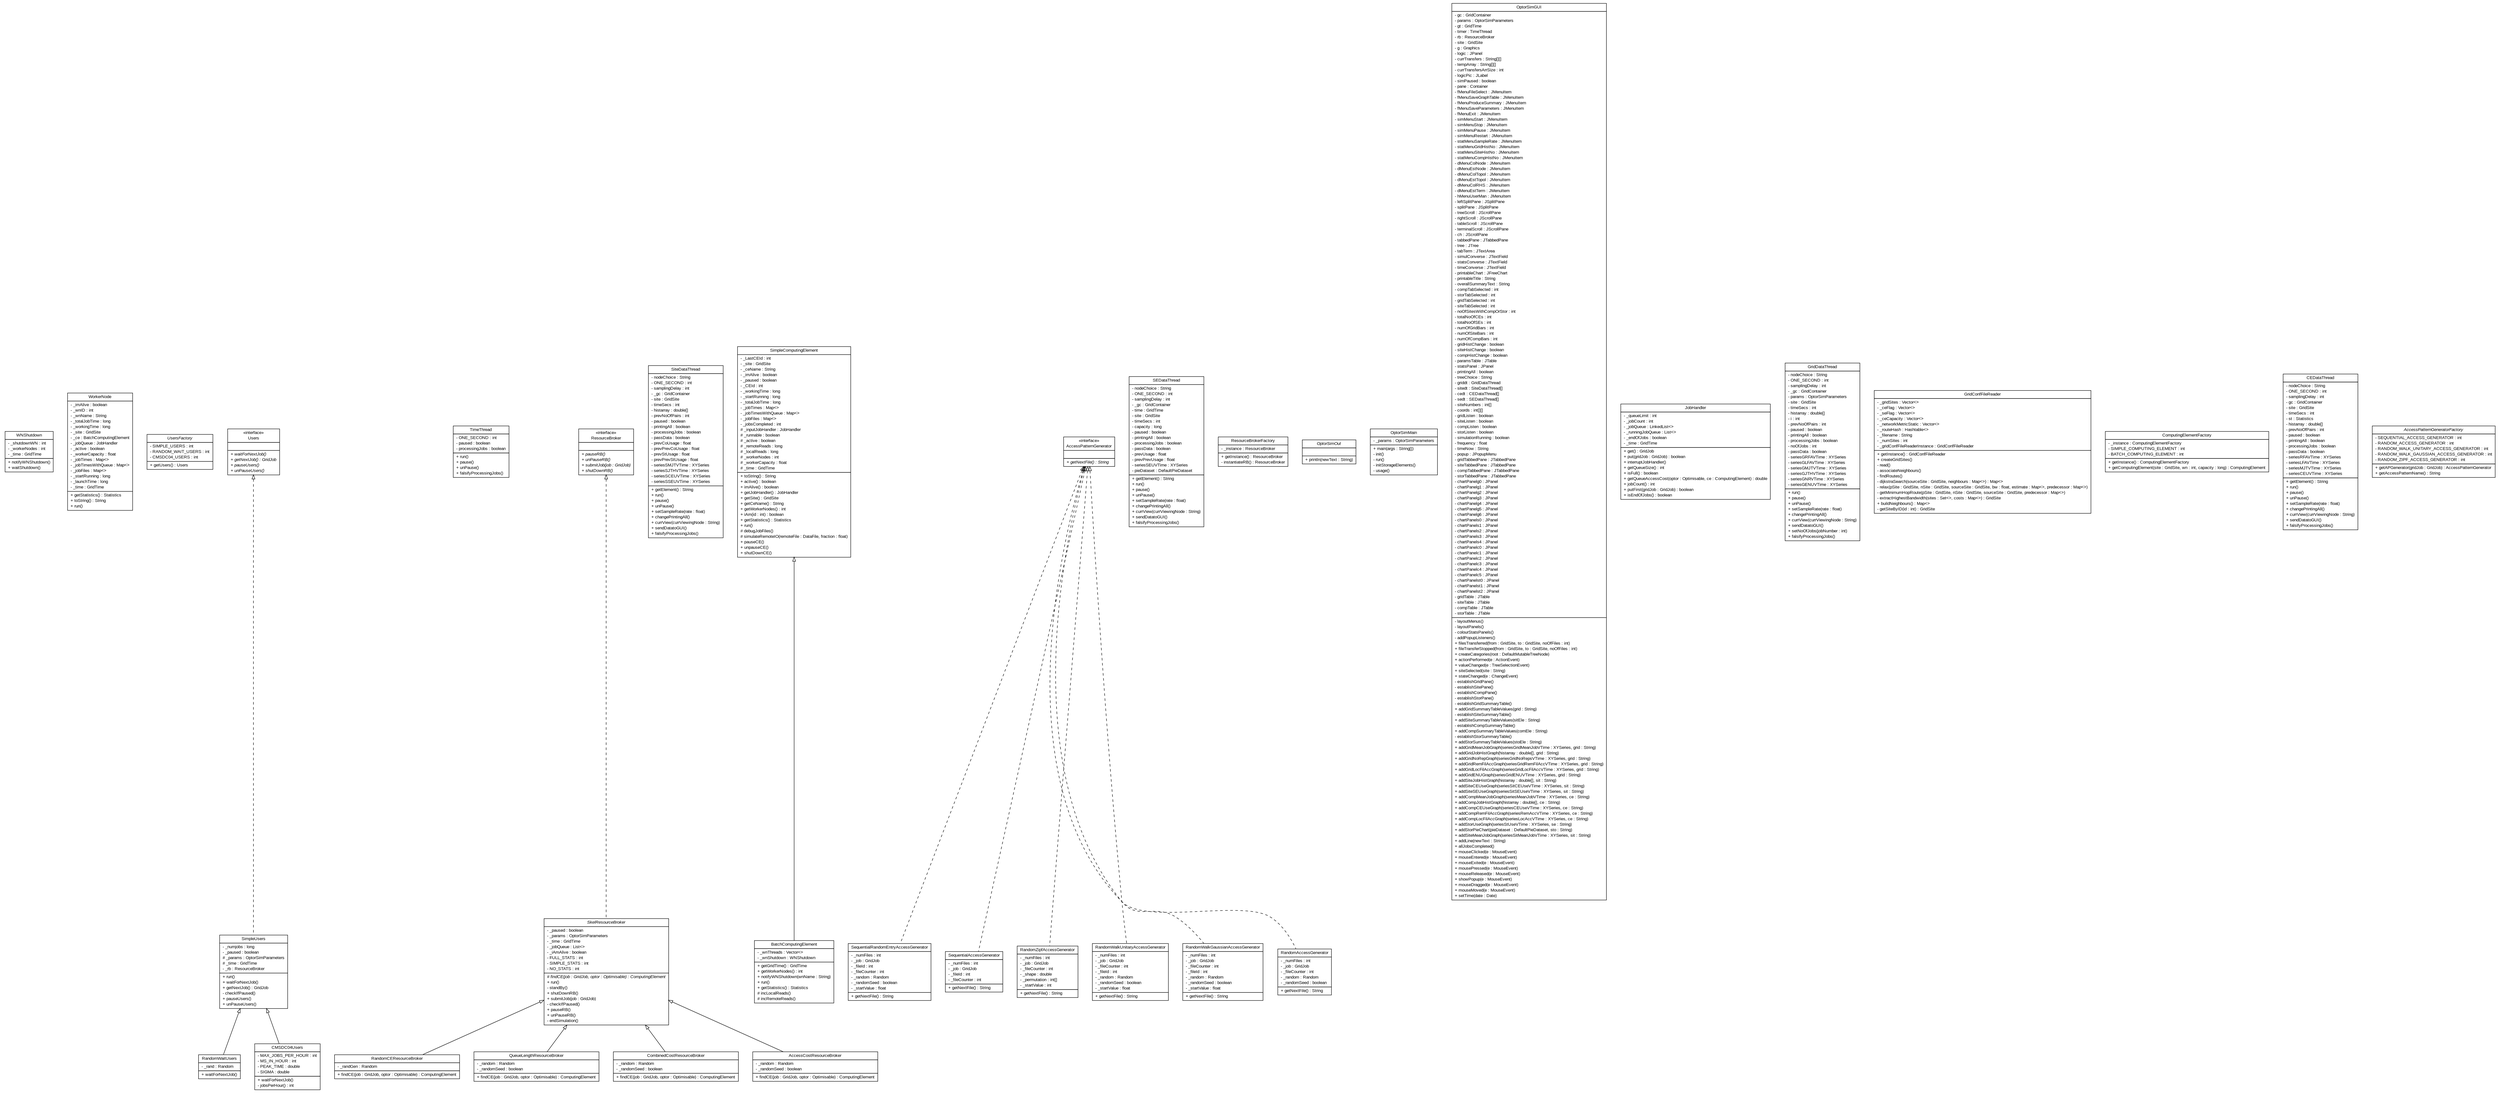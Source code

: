 #!/usr/local/bin/dot
#
# Class diagram 
# Generated by UMLGraph version R5_7_2-3-gee82a7 (http://www.umlgraph.org/)
#

digraph G {
	edge [fontname="arial",fontsize=10,labelfontname="arial",labelfontsize=10];
	node [fontname="arial",fontsize=10,shape=plaintext];
	nodesep=0.25;
	ranksep=0.5;
	// org.edg.data.replication.optorsim.WNShutdown
	c0 [label=<<table title="org.edg.data.replication.optorsim.WNShutdown" border="0" cellborder="1" cellspacing="0" cellpadding="2" port="p" href="./WNShutdown.html">
		<tr><td><table border="0" cellspacing="0" cellpadding="1">
<tr><td align="center" balign="center"> WNShutdown </td></tr>
		</table></td></tr>
		<tr><td><table border="0" cellspacing="0" cellpadding="1">
<tr><td align="left" balign="left"> - _shutdownWN : int </td></tr>
<tr><td align="left" balign="left"> - _workerNodes : int </td></tr>
<tr><td align="left" balign="left"> - _time : GridTime </td></tr>
		</table></td></tr>
		<tr><td><table border="0" cellspacing="0" cellpadding="1">
<tr><td align="left" balign="left"> + notifyWNShutdown() </td></tr>
<tr><td align="left" balign="left"> + waitShutdown() </td></tr>
		</table></td></tr>
		</table>>, URL="./WNShutdown.html", fontname="arial", fontcolor="black", fontsize=10.0];
	// org.edg.data.replication.optorsim.WorkerNode
	c1 [label=<<table title="org.edg.data.replication.optorsim.WorkerNode" border="0" cellborder="1" cellspacing="0" cellpadding="2" port="p" href="./WorkerNode.html">
		<tr><td><table border="0" cellspacing="0" cellpadding="1">
<tr><td align="center" balign="center"> WorkerNode </td></tr>
		</table></td></tr>
		<tr><td><table border="0" cellspacing="0" cellpadding="1">
<tr><td align="left" balign="left"> - _imAlive : boolean </td></tr>
<tr><td align="left" balign="left"> - _wnID : int </td></tr>
<tr><td align="left" balign="left"> - _wnName : String </td></tr>
<tr><td align="left" balign="left"> - _totalJobTime : long </td></tr>
<tr><td align="left" balign="left"> - _workingTime : long </td></tr>
<tr><td align="left" balign="left"> - _site : GridSite </td></tr>
<tr><td align="left" balign="left"> - _ce : BatchComputingElement </td></tr>
<tr><td align="left" balign="left"> - _jobQueue : JobHandler </td></tr>
<tr><td align="left" balign="left"> - _active : boolean </td></tr>
<tr><td align="left" balign="left"> - _workerCapacity : float </td></tr>
<tr><td align="left" balign="left"> - _jobTimes : Map&lt;&gt; </td></tr>
<tr><td align="left" balign="left"> - _jobTimesWithQueue : Map&lt;&gt; </td></tr>
<tr><td align="left" balign="left"> - _jobFiles : Map&lt;&gt; </td></tr>
<tr><td align="left" balign="left"> - _startRunning : long </td></tr>
<tr><td align="left" balign="left"> - _launchTime : long </td></tr>
<tr><td align="left" balign="left"> - _time : GridTime </td></tr>
		</table></td></tr>
		<tr><td><table border="0" cellspacing="0" cellpadding="1">
<tr><td align="left" balign="left"> + getStatistics() : Statistics </td></tr>
<tr><td align="left" balign="left"> + toString() : String </td></tr>
<tr><td align="left" balign="left"> + run() </td></tr>
		</table></td></tr>
		</table>>, URL="./WorkerNode.html", fontname="arial", fontcolor="black", fontsize=10.0];
	// org.edg.data.replication.optorsim.UsersFactory
	c2 [label=<<table title="org.edg.data.replication.optorsim.UsersFactory" border="0" cellborder="1" cellspacing="0" cellpadding="2" port="p" href="./UsersFactory.html">
		<tr><td><table border="0" cellspacing="0" cellpadding="1">
<tr><td align="center" balign="center"><font face="arial italic"> UsersFactory </font></td></tr>
		</table></td></tr>
		<tr><td><table border="0" cellspacing="0" cellpadding="1">
<tr><td align="left" balign="left"> - SIMPLE_USERS : int </td></tr>
<tr><td align="left" balign="left"> - RANDOM_WAIT_USERS : int </td></tr>
<tr><td align="left" balign="left"> - CMSDC04_USERS : int </td></tr>
		</table></td></tr>
		<tr><td><table border="0" cellspacing="0" cellpadding="1">
<tr><td align="left" balign="left"> + getUsers() : Users </td></tr>
		</table></td></tr>
		</table>>, URL="./UsersFactory.html", fontname="arial", fontcolor="black", fontsize=10.0];
	// org.edg.data.replication.optorsim.Users
	c3 [label=<<table title="org.edg.data.replication.optorsim.Users" border="0" cellborder="1" cellspacing="0" cellpadding="2" port="p" href="./Users.html">
		<tr><td><table border="0" cellspacing="0" cellpadding="1">
<tr><td align="center" balign="center"> &#171;interface&#187; </td></tr>
<tr><td align="center" balign="center"> Users </td></tr>
		</table></td></tr>
		<tr><td><table border="0" cellspacing="0" cellpadding="1">
<tr><td align="left" balign="left">  </td></tr>
		</table></td></tr>
		<tr><td><table border="0" cellspacing="0" cellpadding="1">
<tr><td align="left" balign="left"><font face="arial italic" point-size="10.0"> + waitForNextJob() </font></td></tr>
<tr><td align="left" balign="left"><font face="arial italic" point-size="10.0"> + getNextJob() : GridJob </font></td></tr>
<tr><td align="left" balign="left"><font face="arial italic" point-size="10.0"> + pauseUsers() </font></td></tr>
<tr><td align="left" balign="left"><font face="arial italic" point-size="10.0"> + unPauseUsers() </font></td></tr>
		</table></td></tr>
		</table>>, URL="./Users.html", fontname="arial", fontcolor="black", fontsize=10.0];
	// org.edg.data.replication.optorsim.TimeThread
	c4 [label=<<table title="org.edg.data.replication.optorsim.TimeThread" border="0" cellborder="1" cellspacing="0" cellpadding="2" port="p" href="./TimeThread.html">
		<tr><td><table border="0" cellspacing="0" cellpadding="1">
<tr><td align="center" balign="center"> TimeThread </td></tr>
		</table></td></tr>
		<tr><td><table border="0" cellspacing="0" cellpadding="1">
<tr><td align="left" balign="left"> - ONE_SECOND : int </td></tr>
<tr><td align="left" balign="left"> - paused : boolean </td></tr>
<tr><td align="left" balign="left"> - processingJobs : boolean </td></tr>
		</table></td></tr>
		<tr><td><table border="0" cellspacing="0" cellpadding="1">
<tr><td align="left" balign="left"> + run() </td></tr>
<tr><td align="left" balign="left"> + pause() </td></tr>
<tr><td align="left" balign="left"> + unPause() </td></tr>
<tr><td align="left" balign="left"> + falsifyProcessingJobs() </td></tr>
		</table></td></tr>
		</table>>, URL="./TimeThread.html", fontname="arial", fontcolor="black", fontsize=10.0];
	// org.edg.data.replication.optorsim.SkelResourceBroker
	c5 [label=<<table title="org.edg.data.replication.optorsim.SkelResourceBroker" border="0" cellborder="1" cellspacing="0" cellpadding="2" port="p" href="./SkelResourceBroker.html">
		<tr><td><table border="0" cellspacing="0" cellpadding="1">
<tr><td align="center" balign="center"><font face="arial italic"> SkelResourceBroker </font></td></tr>
		</table></td></tr>
		<tr><td><table border="0" cellspacing="0" cellpadding="1">
<tr><td align="left" balign="left"> - _paused : boolean </td></tr>
<tr><td align="left" balign="left"> - _params : OptorSimParameters </td></tr>
<tr><td align="left" balign="left"> - _time : GridTime </td></tr>
<tr><td align="left" balign="left"> - _jobQueue : List&lt;&gt; </td></tr>
<tr><td align="left" balign="left"> - _iAmAlive : boolean </td></tr>
<tr><td align="left" balign="left"> - FULL_STATS : int </td></tr>
<tr><td align="left" balign="left"> - SIMPLE_STATS : int </td></tr>
<tr><td align="left" balign="left"> - NO_STATS : int </td></tr>
		</table></td></tr>
		<tr><td><table border="0" cellspacing="0" cellpadding="1">
<tr><td align="left" balign="left"><font face="arial italic" point-size="10.0"> # findCE(job : GridJob, optor : Optimisable) : ComputingElement </font></td></tr>
<tr><td align="left" balign="left"> + run() </td></tr>
<tr><td align="left" balign="left"> - standBy() </td></tr>
<tr><td align="left" balign="left"> + shutDownRB() </td></tr>
<tr><td align="left" balign="left"> + submitJob(job : GridJob) </td></tr>
<tr><td align="left" balign="left"> - checkIfPaused() </td></tr>
<tr><td align="left" balign="left"> + pauseRB() </td></tr>
<tr><td align="left" balign="left"> + unPauseRB() </td></tr>
<tr><td align="left" balign="left"> - endSimulation() </td></tr>
		</table></td></tr>
		</table>>, URL="./SkelResourceBroker.html", fontname="arial", fontcolor="black", fontsize=10.0];
	// org.edg.data.replication.optorsim.SiteDataThread
	c6 [label=<<table title="org.edg.data.replication.optorsim.SiteDataThread" border="0" cellborder="1" cellspacing="0" cellpadding="2" port="p" href="./SiteDataThread.html">
		<tr><td><table border="0" cellspacing="0" cellpadding="1">
<tr><td align="center" balign="center"> SiteDataThread </td></tr>
		</table></td></tr>
		<tr><td><table border="0" cellspacing="0" cellpadding="1">
<tr><td align="left" balign="left"> - nodeChoice : String </td></tr>
<tr><td align="left" balign="left"> - ONE_SECOND : int </td></tr>
<tr><td align="left" balign="left"> - samplingDelay : int </td></tr>
<tr><td align="left" balign="left"> - _gc : GridContainer </td></tr>
<tr><td align="left" balign="left"> - site : GridSite </td></tr>
<tr><td align="left" balign="left"> - timeSecs : int </td></tr>
<tr><td align="left" balign="left"> - histarray : double[] </td></tr>
<tr><td align="left" balign="left"> - prevNoOfPairs : int </td></tr>
<tr><td align="left" balign="left"> - paused : boolean </td></tr>
<tr><td align="left" balign="left"> - printingAll : boolean </td></tr>
<tr><td align="left" balign="left"> - processingJobs : boolean </td></tr>
<tr><td align="left" balign="left"> - passData : boolean </td></tr>
<tr><td align="left" balign="left"> - prevCoUsage : float </td></tr>
<tr><td align="left" balign="left"> - prevPrevCoUsage : float </td></tr>
<tr><td align="left" balign="left"> - prevStUsage : float </td></tr>
<tr><td align="left" balign="left"> - prevPrevStUsage : float </td></tr>
<tr><td align="left" balign="left"> - seriesSMJTVTime : XYSeries </td></tr>
<tr><td align="left" balign="left"> - seriesSJTHVTime : XYSeries </td></tr>
<tr><td align="left" balign="left"> - seriesSCEUVTime : XYSeries </td></tr>
<tr><td align="left" balign="left"> - seriesSSEUVTime : XYSeries </td></tr>
		</table></td></tr>
		<tr><td><table border="0" cellspacing="0" cellpadding="1">
<tr><td align="left" balign="left"> + getElement() : String </td></tr>
<tr><td align="left" balign="left"> + run() </td></tr>
<tr><td align="left" balign="left"> + pause() </td></tr>
<tr><td align="left" balign="left"> + unPause() </td></tr>
<tr><td align="left" balign="left"> + setSampleRate(rate : float) </td></tr>
<tr><td align="left" balign="left"> + changePrintingAll() </td></tr>
<tr><td align="left" balign="left"> + currView(currViewingNode : String) </td></tr>
<tr><td align="left" balign="left"> + sendDatatoGUI() </td></tr>
<tr><td align="left" balign="left"> + falsifyProcessingJobs() </td></tr>
		</table></td></tr>
		</table>>, URL="./SiteDataThread.html", fontname="arial", fontcolor="black", fontsize=10.0];
	// org.edg.data.replication.optorsim.SimpleUsers
	c7 [label=<<table title="org.edg.data.replication.optorsim.SimpleUsers" border="0" cellborder="1" cellspacing="0" cellpadding="2" port="p" href="./SimpleUsers.html">
		<tr><td><table border="0" cellspacing="0" cellpadding="1">
<tr><td align="center" balign="center"> SimpleUsers </td></tr>
		</table></td></tr>
		<tr><td><table border="0" cellspacing="0" cellpadding="1">
<tr><td align="left" balign="left"> - _numjobs : long </td></tr>
<tr><td align="left" balign="left"> - _paused : boolean </td></tr>
<tr><td align="left" balign="left"> # _params : OptorSimParameters </td></tr>
<tr><td align="left" balign="left"> # _time : GridTime </td></tr>
<tr><td align="left" balign="left"> - _rb : ResourceBroker </td></tr>
		</table></td></tr>
		<tr><td><table border="0" cellspacing="0" cellpadding="1">
<tr><td align="left" balign="left"> + run() </td></tr>
<tr><td align="left" balign="left"> + waitForNextJob() </td></tr>
<tr><td align="left" balign="left"> + getNextJob() : GridJob </td></tr>
<tr><td align="left" balign="left"> - checkIfPaused() </td></tr>
<tr><td align="left" balign="left"> + pauseUsers() </td></tr>
<tr><td align="left" balign="left"> + unPauseUsers() </td></tr>
		</table></td></tr>
		</table>>, URL="./SimpleUsers.html", fontname="arial", fontcolor="black", fontsize=10.0];
	// org.edg.data.replication.optorsim.SimpleComputingElement
	c8 [label=<<table title="org.edg.data.replication.optorsim.SimpleComputingElement" border="0" cellborder="1" cellspacing="0" cellpadding="2" port="p" href="./SimpleComputingElement.html">
		<tr><td><table border="0" cellspacing="0" cellpadding="1">
<tr><td align="center" balign="center"> SimpleComputingElement </td></tr>
		</table></td></tr>
		<tr><td><table border="0" cellspacing="0" cellpadding="1">
<tr><td align="left" balign="left"> - _LastCEId : int </td></tr>
<tr><td align="left" balign="left"> - _site : GridSite </td></tr>
<tr><td align="left" balign="left"> - _ceName : String </td></tr>
<tr><td align="left" balign="left"> - _imAlive : boolean </td></tr>
<tr><td align="left" balign="left"> - _paused : boolean </td></tr>
<tr><td align="left" balign="left"> - _CEId : int </td></tr>
<tr><td align="left" balign="left"> - _workingTime : long </td></tr>
<tr><td align="left" balign="left"> - _startRunning : long </td></tr>
<tr><td align="left" balign="left"> - _totalJobTime : long </td></tr>
<tr><td align="left" balign="left"> - _jobTimes : Map&lt;&gt; </td></tr>
<tr><td align="left" balign="left"> - _jobTimesWithQueue : Map&lt;&gt; </td></tr>
<tr><td align="left" balign="left"> - _jobFiles : Map&lt;&gt; </td></tr>
<tr><td align="left" balign="left"> - _jobsCompleted : int </td></tr>
<tr><td align="left" balign="left"> # _inputJobHandler : JobHandler </td></tr>
<tr><td align="left" balign="left"> # _runnable : boolean </td></tr>
<tr><td align="left" balign="left"> # _active : boolean </td></tr>
<tr><td align="left" balign="left"> # _remoteReads : long </td></tr>
<tr><td align="left" balign="left"> # _localReads : long </td></tr>
<tr><td align="left" balign="left"> # _workerNodes : int </td></tr>
<tr><td align="left" balign="left"> # _workerCapacity : float </td></tr>
<tr><td align="left" balign="left"> # _time : GridTime </td></tr>
		</table></td></tr>
		<tr><td><table border="0" cellspacing="0" cellpadding="1">
<tr><td align="left" balign="left"> + toString() : String </td></tr>
<tr><td align="left" balign="left"> + active() : boolean </td></tr>
<tr><td align="left" balign="left"> + imAlive() : boolean </td></tr>
<tr><td align="left" balign="left"> + getJobHandler() : JobHandler </td></tr>
<tr><td align="left" balign="left"> + getSite() : GridSite </td></tr>
<tr><td align="left" balign="left"> + getCeName() : String </td></tr>
<tr><td align="left" balign="left"> + getWorkerNodes() : int </td></tr>
<tr><td align="left" balign="left"> + iAm(id : int) : boolean </td></tr>
<tr><td align="left" balign="left"> + getStatistics() : Statistics </td></tr>
<tr><td align="left" balign="left"> + run() </td></tr>
<tr><td align="left" balign="left"> # debugJobFiles() </td></tr>
<tr><td align="left" balign="left"> # simulateRemoteIO(remoteFile : DataFile, fraction : float) </td></tr>
<tr><td align="left" balign="left"> + pauseCE() </td></tr>
<tr><td align="left" balign="left"> + unpauseCE() </td></tr>
<tr><td align="left" balign="left"> + shutDownCE() </td></tr>
		</table></td></tr>
		</table>>, URL="./SimpleComputingElement.html", fontname="arial", fontcolor="black", fontsize=10.0];
	// org.edg.data.replication.optorsim.SequentialRandomEntryAccessGenerator
	c9 [label=<<table title="org.edg.data.replication.optorsim.SequentialRandomEntryAccessGenerator" border="0" cellborder="1" cellspacing="0" cellpadding="2" port="p" href="./SequentialRandomEntryAccessGenerator.html">
		<tr><td><table border="0" cellspacing="0" cellpadding="1">
<tr><td align="center" balign="center"> SequentialRandomEntryAccessGenerator </td></tr>
		</table></td></tr>
		<tr><td><table border="0" cellspacing="0" cellpadding="1">
<tr><td align="left" balign="left"> - _numFiles : int </td></tr>
<tr><td align="left" balign="left"> - _job : GridJob </td></tr>
<tr><td align="left" balign="left"> - _fileId : int </td></tr>
<tr><td align="left" balign="left"> - _fileCounter : int </td></tr>
<tr><td align="left" balign="left"> - _random : Random </td></tr>
<tr><td align="left" balign="left"> - _randomSeed : boolean </td></tr>
<tr><td align="left" balign="left"> - _startValue : float </td></tr>
		</table></td></tr>
		<tr><td><table border="0" cellspacing="0" cellpadding="1">
<tr><td align="left" balign="left"> + getNextFile() : String </td></tr>
		</table></td></tr>
		</table>>, URL="./SequentialRandomEntryAccessGenerator.html", fontname="arial", fontcolor="black", fontsize=10.0];
	// org.edg.data.replication.optorsim.SequentialAccessGenerator
	c10 [label=<<table title="org.edg.data.replication.optorsim.SequentialAccessGenerator" border="0" cellborder="1" cellspacing="0" cellpadding="2" port="p" href="./SequentialAccessGenerator.html">
		<tr><td><table border="0" cellspacing="0" cellpadding="1">
<tr><td align="center" balign="center"> SequentialAccessGenerator </td></tr>
		</table></td></tr>
		<tr><td><table border="0" cellspacing="0" cellpadding="1">
<tr><td align="left" balign="left"> - _numFiles : int </td></tr>
<tr><td align="left" balign="left"> - _job : GridJob </td></tr>
<tr><td align="left" balign="left"> - _fileId : int </td></tr>
<tr><td align="left" balign="left"> - _fileCounter : int </td></tr>
		</table></td></tr>
		<tr><td><table border="0" cellspacing="0" cellpadding="1">
<tr><td align="left" balign="left"> + getNextFile() : String </td></tr>
		</table></td></tr>
		</table>>, URL="./SequentialAccessGenerator.html", fontname="arial", fontcolor="black", fontsize=10.0];
	// org.edg.data.replication.optorsim.SEDataThread
	c11 [label=<<table title="org.edg.data.replication.optorsim.SEDataThread" border="0" cellborder="1" cellspacing="0" cellpadding="2" port="p" href="./SEDataThread.html">
		<tr><td><table border="0" cellspacing="0" cellpadding="1">
<tr><td align="center" balign="center"> SEDataThread </td></tr>
		</table></td></tr>
		<tr><td><table border="0" cellspacing="0" cellpadding="1">
<tr><td align="left" balign="left"> - nodeChoice : String </td></tr>
<tr><td align="left" balign="left"> - ONE_SECOND : int </td></tr>
<tr><td align="left" balign="left"> - samplingDelay : int </td></tr>
<tr><td align="left" balign="left"> - _gc : GridContainer </td></tr>
<tr><td align="left" balign="left"> - time : GridTime </td></tr>
<tr><td align="left" balign="left"> - site : GridSite </td></tr>
<tr><td align="left" balign="left"> - timeSecs : int </td></tr>
<tr><td align="left" balign="left"> - capacity : long </td></tr>
<tr><td align="left" balign="left"> - paused : boolean </td></tr>
<tr><td align="left" balign="left"> - printingAll : boolean </td></tr>
<tr><td align="left" balign="left"> - processingJobs : boolean </td></tr>
<tr><td align="left" balign="left"> - passData : boolean </td></tr>
<tr><td align="left" balign="left"> - prevUsage : float </td></tr>
<tr><td align="left" balign="left"> - prevPrevUsage : float </td></tr>
<tr><td align="left" balign="left"> - seriesSEUVTime : XYSeries </td></tr>
<tr><td align="left" balign="left"> - pieDataset : DefaultPieDataset </td></tr>
		</table></td></tr>
		<tr><td><table border="0" cellspacing="0" cellpadding="1">
<tr><td align="left" balign="left"> + getElement() : String </td></tr>
<tr><td align="left" balign="left"> + run() </td></tr>
<tr><td align="left" balign="left"> + pause() </td></tr>
<tr><td align="left" balign="left"> + unPause() </td></tr>
<tr><td align="left" balign="left"> + setSampleRate(rate : float) </td></tr>
<tr><td align="left" balign="left"> + changePrintingAll() </td></tr>
<tr><td align="left" balign="left"> + currView(currViewingNode : String) </td></tr>
<tr><td align="left" balign="left"> + sendDatatoGUI() </td></tr>
<tr><td align="left" balign="left"> + falsifyProcessingJobs() </td></tr>
		</table></td></tr>
		</table>>, URL="./SEDataThread.html", fontname="arial", fontcolor="black", fontsize=10.0];
	// org.edg.data.replication.optorsim.ResourceBrokerFactory
	c12 [label=<<table title="org.edg.data.replication.optorsim.ResourceBrokerFactory" border="0" cellborder="1" cellspacing="0" cellpadding="2" port="p" href="./ResourceBrokerFactory.html">
		<tr><td><table border="0" cellspacing="0" cellpadding="1">
<tr><td align="center" balign="center"> ResourceBrokerFactory </td></tr>
		</table></td></tr>
		<tr><td><table border="0" cellspacing="0" cellpadding="1">
<tr><td align="left" balign="left"> - _instance : ResourceBroker </td></tr>
		</table></td></tr>
		<tr><td><table border="0" cellspacing="0" cellpadding="1">
<tr><td align="left" balign="left"> + getInstance() : ResourceBroker </td></tr>
<tr><td align="left" balign="left"> - instantiateRB() : ResourceBroker </td></tr>
		</table></td></tr>
		</table>>, URL="./ResourceBrokerFactory.html", fontname="arial", fontcolor="black", fontsize=10.0];
	// org.edg.data.replication.optorsim.ResourceBroker
	c13 [label=<<table title="org.edg.data.replication.optorsim.ResourceBroker" border="0" cellborder="1" cellspacing="0" cellpadding="2" port="p" href="./ResourceBroker.html">
		<tr><td><table border="0" cellspacing="0" cellpadding="1">
<tr><td align="center" balign="center"> &#171;interface&#187; </td></tr>
<tr><td align="center" balign="center"> ResourceBroker </td></tr>
		</table></td></tr>
		<tr><td><table border="0" cellspacing="0" cellpadding="1">
<tr><td align="left" balign="left">  </td></tr>
		</table></td></tr>
		<tr><td><table border="0" cellspacing="0" cellpadding="1">
<tr><td align="left" balign="left"><font face="arial italic" point-size="10.0"> + pauseRB() </font></td></tr>
<tr><td align="left" balign="left"><font face="arial italic" point-size="10.0"> + unPauseRB() </font></td></tr>
<tr><td align="left" balign="left"><font face="arial italic" point-size="10.0"> + submitJob(job : GridJob) </font></td></tr>
<tr><td align="left" balign="left"><font face="arial italic" point-size="10.0"> + shutDownRB() </font></td></tr>
		</table></td></tr>
		</table>>, URL="./ResourceBroker.html", fontname="arial", fontcolor="black", fontsize=10.0];
	// org.edg.data.replication.optorsim.RandomZipfAccessGenerator
	c14 [label=<<table title="org.edg.data.replication.optorsim.RandomZipfAccessGenerator" border="0" cellborder="1" cellspacing="0" cellpadding="2" port="p" href="./RandomZipfAccessGenerator.html">
		<tr><td><table border="0" cellspacing="0" cellpadding="1">
<tr><td align="center" balign="center"> RandomZipfAccessGenerator </td></tr>
		</table></td></tr>
		<tr><td><table border="0" cellspacing="0" cellpadding="1">
<tr><td align="left" balign="left"> - _numFiles : int </td></tr>
<tr><td align="left" balign="left"> - _job : GridJob </td></tr>
<tr><td align="left" balign="left"> - _fileCounter : int </td></tr>
<tr><td align="left" balign="left"> - _shape : double </td></tr>
<tr><td align="left" balign="left"> - _permutation : int[] </td></tr>
<tr><td align="left" balign="left"> - _startValue : int </td></tr>
		</table></td></tr>
		<tr><td><table border="0" cellspacing="0" cellpadding="1">
<tr><td align="left" balign="left"> + getNextFile() : String </td></tr>
		</table></td></tr>
		</table>>, URL="./RandomZipfAccessGenerator.html", fontname="arial", fontcolor="black", fontsize=10.0];
	// org.edg.data.replication.optorsim.RandomWalkUnitaryAccessGenerator
	c15 [label=<<table title="org.edg.data.replication.optorsim.RandomWalkUnitaryAccessGenerator" border="0" cellborder="1" cellspacing="0" cellpadding="2" port="p" href="./RandomWalkUnitaryAccessGenerator.html">
		<tr><td><table border="0" cellspacing="0" cellpadding="1">
<tr><td align="center" balign="center"> RandomWalkUnitaryAccessGenerator </td></tr>
		</table></td></tr>
		<tr><td><table border="0" cellspacing="0" cellpadding="1">
<tr><td align="left" balign="left"> - _numFiles : int </td></tr>
<tr><td align="left" balign="left"> - _job : GridJob </td></tr>
<tr><td align="left" balign="left"> - _fileCounter : int </td></tr>
<tr><td align="left" balign="left"> - _fileId : int </td></tr>
<tr><td align="left" balign="left"> - _random : Random </td></tr>
<tr><td align="left" balign="left"> - _randomSeed : boolean </td></tr>
<tr><td align="left" balign="left"> - _startValue : float </td></tr>
		</table></td></tr>
		<tr><td><table border="0" cellspacing="0" cellpadding="1">
<tr><td align="left" balign="left"> + getNextFile() : String </td></tr>
		</table></td></tr>
		</table>>, URL="./RandomWalkUnitaryAccessGenerator.html", fontname="arial", fontcolor="black", fontsize=10.0];
	// org.edg.data.replication.optorsim.RandomWalkGaussianAccessGenerator
	c16 [label=<<table title="org.edg.data.replication.optorsim.RandomWalkGaussianAccessGenerator" border="0" cellborder="1" cellspacing="0" cellpadding="2" port="p" href="./RandomWalkGaussianAccessGenerator.html">
		<tr><td><table border="0" cellspacing="0" cellpadding="1">
<tr><td align="center" balign="center"> RandomWalkGaussianAccessGenerator </td></tr>
		</table></td></tr>
		<tr><td><table border="0" cellspacing="0" cellpadding="1">
<tr><td align="left" balign="left"> - _numFiles : int </td></tr>
<tr><td align="left" balign="left"> - _job : GridJob </td></tr>
<tr><td align="left" balign="left"> - _fileCounter : int </td></tr>
<tr><td align="left" balign="left"> - _fileId : int </td></tr>
<tr><td align="left" balign="left"> - _random : Random </td></tr>
<tr><td align="left" balign="left"> - _randomSeed : boolean </td></tr>
<tr><td align="left" balign="left"> - _startValue : float </td></tr>
		</table></td></tr>
		<tr><td><table border="0" cellspacing="0" cellpadding="1">
<tr><td align="left" balign="left"> + getNextFile() : String </td></tr>
		</table></td></tr>
		</table>>, URL="./RandomWalkGaussianAccessGenerator.html", fontname="arial", fontcolor="black", fontsize=10.0];
	// org.edg.data.replication.optorsim.RandomWaitUsers
	c17 [label=<<table title="org.edg.data.replication.optorsim.RandomWaitUsers" border="0" cellborder="1" cellspacing="0" cellpadding="2" port="p" href="./RandomWaitUsers.html">
		<tr><td><table border="0" cellspacing="0" cellpadding="1">
<tr><td align="center" balign="center"> RandomWaitUsers </td></tr>
		</table></td></tr>
		<tr><td><table border="0" cellspacing="0" cellpadding="1">
<tr><td align="left" balign="left"> - _rand : Random </td></tr>
		</table></td></tr>
		<tr><td><table border="0" cellspacing="0" cellpadding="1">
<tr><td align="left" balign="left"> + waitForNextJob() </td></tr>
		</table></td></tr>
		</table>>, URL="./RandomWaitUsers.html", fontname="arial", fontcolor="black", fontsize=10.0];
	// org.edg.data.replication.optorsim.RandomCEResourceBroker
	c18 [label=<<table title="org.edg.data.replication.optorsim.RandomCEResourceBroker" border="0" cellborder="1" cellspacing="0" cellpadding="2" port="p" href="./RandomCEResourceBroker.html">
		<tr><td><table border="0" cellspacing="0" cellpadding="1">
<tr><td align="center" balign="center"> RandomCEResourceBroker </td></tr>
		</table></td></tr>
		<tr><td><table border="0" cellspacing="0" cellpadding="1">
<tr><td align="left" balign="left"> - _randGen : Random </td></tr>
		</table></td></tr>
		<tr><td><table border="0" cellspacing="0" cellpadding="1">
<tr><td align="left" balign="left"> + findCE(job : GridJob, optor : Optimisable) : ComputingElement </td></tr>
		</table></td></tr>
		</table>>, URL="./RandomCEResourceBroker.html", fontname="arial", fontcolor="black", fontsize=10.0];
	// org.edg.data.replication.optorsim.RandomAccessGenerator
	c19 [label=<<table title="org.edg.data.replication.optorsim.RandomAccessGenerator" border="0" cellborder="1" cellspacing="0" cellpadding="2" port="p" href="./RandomAccessGenerator.html">
		<tr><td><table border="0" cellspacing="0" cellpadding="1">
<tr><td align="center" balign="center"> RandomAccessGenerator </td></tr>
		</table></td></tr>
		<tr><td><table border="0" cellspacing="0" cellpadding="1">
<tr><td align="left" balign="left"> - _numFiles : int </td></tr>
<tr><td align="left" balign="left"> - _job : GridJob </td></tr>
<tr><td align="left" balign="left"> - _fileCounter : int </td></tr>
<tr><td align="left" balign="left"> - _random : Random </td></tr>
<tr><td align="left" balign="left"> - _randomSeed : boolean </td></tr>
		</table></td></tr>
		<tr><td><table border="0" cellspacing="0" cellpadding="1">
<tr><td align="left" balign="left"> + getNextFile() : String </td></tr>
		</table></td></tr>
		</table>>, URL="./RandomAccessGenerator.html", fontname="arial", fontcolor="black", fontsize=10.0];
	// org.edg.data.replication.optorsim.QueueLengthResourceBroker
	c20 [label=<<table title="org.edg.data.replication.optorsim.QueueLengthResourceBroker" border="0" cellborder="1" cellspacing="0" cellpadding="2" port="p" href="./QueueLengthResourceBroker.html">
		<tr><td><table border="0" cellspacing="0" cellpadding="1">
<tr><td align="center" balign="center"> QueueLengthResourceBroker </td></tr>
		</table></td></tr>
		<tr><td><table border="0" cellspacing="0" cellpadding="1">
<tr><td align="left" balign="left"> - _random : Random </td></tr>
<tr><td align="left" balign="left"> - _randomSeed : boolean </td></tr>
		</table></td></tr>
		<tr><td><table border="0" cellspacing="0" cellpadding="1">
<tr><td align="left" balign="left"> + findCE(job : GridJob, optor : Optimisable) : ComputingElement </td></tr>
		</table></td></tr>
		</table>>, URL="./QueueLengthResourceBroker.html", fontname="arial", fontcolor="black", fontsize=10.0];
	// org.edg.data.replication.optorsim.OptorSimOut
	c21 [label=<<table title="org.edg.data.replication.optorsim.OptorSimOut" border="0" cellborder="1" cellspacing="0" cellpadding="2" port="p" href="./OptorSimOut.html">
		<tr><td><table border="0" cellspacing="0" cellpadding="1">
<tr><td align="center" balign="center"><font face="arial italic"> OptorSimOut </font></td></tr>
		</table></td></tr>
		<tr><td><table border="0" cellspacing="0" cellpadding="1">
<tr><td align="left" balign="left">  </td></tr>
		</table></td></tr>
		<tr><td><table border="0" cellspacing="0" cellpadding="1">
<tr><td align="left" balign="left"> + println(newText : String) </td></tr>
		</table></td></tr>
		</table>>, URL="./OptorSimOut.html", fontname="arial", fontcolor="black", fontsize=10.0];
	// org.edg.data.replication.optorsim.OptorSimMain
	c22 [label=<<table title="org.edg.data.replication.optorsim.OptorSimMain" border="0" cellborder="1" cellspacing="0" cellpadding="2" port="p" href="./OptorSimMain.html">
		<tr><td><table border="0" cellspacing="0" cellpadding="1">
<tr><td align="center" balign="center"> OptorSimMain </td></tr>
		</table></td></tr>
		<tr><td><table border="0" cellspacing="0" cellpadding="1">
<tr><td align="left" balign="left"> - _params : OptorSimParameters </td></tr>
		</table></td></tr>
		<tr><td><table border="0" cellspacing="0" cellpadding="1">
<tr><td align="left" balign="left"> + main(args : String[]) </td></tr>
<tr><td align="left" balign="left"> - init() </td></tr>
<tr><td align="left" balign="left"> - run() </td></tr>
<tr><td align="left" balign="left"> - initStorageElements() </td></tr>
<tr><td align="left" balign="left"> - usage() </td></tr>
		</table></td></tr>
		</table>>, URL="./OptorSimMain.html", fontname="arial", fontcolor="black", fontsize=10.0];
	// org.edg.data.replication.optorsim.OptorSimGUI
	c23 [label=<<table title="org.edg.data.replication.optorsim.OptorSimGUI" border="0" cellborder="1" cellspacing="0" cellpadding="2" port="p" href="./OptorSimGUI.html">
		<tr><td><table border="0" cellspacing="0" cellpadding="1">
<tr><td align="center" balign="center"> OptorSimGUI </td></tr>
		</table></td></tr>
		<tr><td><table border="0" cellspacing="0" cellpadding="1">
<tr><td align="left" balign="left"> - gc : GridContainer </td></tr>
<tr><td align="left" balign="left"> - params : OptorSimParameters </td></tr>
<tr><td align="left" balign="left"> - gt : GridTime </td></tr>
<tr><td align="left" balign="left"> - timer : TimeThread </td></tr>
<tr><td align="left" balign="left"> - rb : ResourceBroker </td></tr>
<tr><td align="left" balign="left"> - site : GridSite </td></tr>
<tr><td align="left" balign="left"> - g : Graphics </td></tr>
<tr><td align="left" balign="left"> - logic : JPanel </td></tr>
<tr><td align="left" balign="left"> - currTransfers : String[][] </td></tr>
<tr><td align="left" balign="left"> - tempArray : String[][] </td></tr>
<tr><td align="left" balign="left"> - currTransfersArrSize : int </td></tr>
<tr><td align="left" balign="left"> - logicPic : JLabel </td></tr>
<tr><td align="left" balign="left"> - simPaused : boolean </td></tr>
<tr><td align="left" balign="left"> - pane : Container </td></tr>
<tr><td align="left" balign="left"> - fMenuFileSelect : JMenuItem </td></tr>
<tr><td align="left" balign="left"> - fMenuSaveGraphTable : JMenuItem </td></tr>
<tr><td align="left" balign="left"> - fMenuProduceSummary : JMenuItem </td></tr>
<tr><td align="left" balign="left"> - fMenuSaveParameters : JMenuItem </td></tr>
<tr><td align="left" balign="left"> - fMenuExit : JMenuItem </td></tr>
<tr><td align="left" balign="left"> - simMenuStart : JMenuItem </td></tr>
<tr><td align="left" balign="left"> - simMenuStop : JMenuItem </td></tr>
<tr><td align="left" balign="left"> - simMenuPause : JMenuItem </td></tr>
<tr><td align="left" balign="left"> - simMenuRestart : JMenuItem </td></tr>
<tr><td align="left" balign="left"> - statMenuSampleRate : JMenuItem </td></tr>
<tr><td align="left" balign="left"> - statMenuGridHistNo : JMenuItem </td></tr>
<tr><td align="left" balign="left"> - statMenuSiteHistNo : JMenuItem </td></tr>
<tr><td align="left" balign="left"> - statMenuCompHistNo : JMenuItem </td></tr>
<tr><td align="left" balign="left"> - dMenuColNode : JMenuItem </td></tr>
<tr><td align="left" balign="left"> - dMenuEstNode : JMenuItem </td></tr>
<tr><td align="left" balign="left"> - dMenuColTopol : JMenuItem </td></tr>
<tr><td align="left" balign="left"> - dMenuEstTopol : JMenuItem </td></tr>
<tr><td align="left" balign="left"> - dMenuColRHS : JMenuItem </td></tr>
<tr><td align="left" balign="left"> - dMenuEstTerm : JMenuItem </td></tr>
<tr><td align="left" balign="left"> - hMenuUserMan : JMenuItem </td></tr>
<tr><td align="left" balign="left"> - leftSplitPane : JSplitPane </td></tr>
<tr><td align="left" balign="left"> - splitPane : JSplitPane </td></tr>
<tr><td align="left" balign="left"> - treeScroll : JScrollPane </td></tr>
<tr><td align="left" balign="left"> - rightScroll : JScrollPane </td></tr>
<tr><td align="left" balign="left"> - tableScroll : JScrollPane </td></tr>
<tr><td align="left" balign="left"> - terminalScroll : JScrollPane </td></tr>
<tr><td align="left" balign="left"> - ch : JScrollPane </td></tr>
<tr><td align="left" balign="left"> - tabbedPane : JTabbedPane </td></tr>
<tr><td align="left" balign="left"> - tree : JTree </td></tr>
<tr><td align="left" balign="left"> - tabTerm : JTextArea </td></tr>
<tr><td align="left" balign="left"> - simulConverse : JTextField </td></tr>
<tr><td align="left" balign="left"> - statsConverse : JTextField </td></tr>
<tr><td align="left" balign="left"> - timeConverse : JTextField </td></tr>
<tr><td align="left" balign="left"> - printableChart : JFreeChart </td></tr>
<tr><td align="left" balign="left"> - printableTitle : String </td></tr>
<tr><td align="left" balign="left"> - overallSummaryText : String </td></tr>
<tr><td align="left" balign="left"> - compTabSelected : int </td></tr>
<tr><td align="left" balign="left"> - storTabSelected : int </td></tr>
<tr><td align="left" balign="left"> - gridTabSelected : int </td></tr>
<tr><td align="left" balign="left"> - siteTabSelected : int </td></tr>
<tr><td align="left" balign="left"> - noOfSitesWithCompOrStor : int </td></tr>
<tr><td align="left" balign="left"> - totalNoOfCEs : int </td></tr>
<tr><td align="left" balign="left"> - totalNoOfSEs : int </td></tr>
<tr><td align="left" balign="left"> - numOfGridBars : int </td></tr>
<tr><td align="left" balign="left"> - numOfSiteBars : int </td></tr>
<tr><td align="left" balign="left"> - numOfCompBars : int </td></tr>
<tr><td align="left" balign="left"> - gridHistChange : boolean </td></tr>
<tr><td align="left" balign="left"> - siteHistChange : boolean </td></tr>
<tr><td align="left" balign="left"> - compHistChange : boolean </td></tr>
<tr><td align="left" balign="left"> - paramsTable : JTable </td></tr>
<tr><td align="left" balign="left"> - statsPanel : JPanel </td></tr>
<tr><td align="left" balign="left"> - printingAll : boolean </td></tr>
<tr><td align="left" balign="left"> - treeChoice : String </td></tr>
<tr><td align="left" balign="left"> - griddt : GridDataThread </td></tr>
<tr><td align="left" balign="left"> - sitedt : SiteDataThread[] </td></tr>
<tr><td align="left" balign="left"> - cedt : CEDataThread[] </td></tr>
<tr><td align="left" balign="left"> - sedt : SEDataThread[] </td></tr>
<tr><td align="left" balign="left"> - siteNumbers : int[] </td></tr>
<tr><td align="left" balign="left"> - coords : int[][] </td></tr>
<tr><td align="left" balign="left"> - gridListen : boolean </td></tr>
<tr><td align="left" balign="left"> - siteListen : boolean </td></tr>
<tr><td align="left" balign="left"> - compListen : boolean </td></tr>
<tr><td align="left" balign="left"> - storListen : boolean </td></tr>
<tr><td align="left" balign="left"> - simulationRunning : boolean </td></tr>
<tr><td align="left" balign="left"> - frequency : float </td></tr>
<tr><td align="left" balign="left"> - timeNow : String </td></tr>
<tr><td align="left" balign="left"> - popup : JPopupMenu </td></tr>
<tr><td align="left" balign="left"> - gridTabbedPane : JTabbedPane </td></tr>
<tr><td align="left" balign="left"> - siteTabbedPane : JTabbedPane </td></tr>
<tr><td align="left" balign="left"> - compTabbedPane : JTabbedPane </td></tr>
<tr><td align="left" balign="left"> - storTabbedPane : JTabbedPane </td></tr>
<tr><td align="left" balign="left"> - chartPanelg0 : JPanel </td></tr>
<tr><td align="left" balign="left"> - chartPanelg1 : JPanel </td></tr>
<tr><td align="left" balign="left"> - chartPanelg2 : JPanel </td></tr>
<tr><td align="left" balign="left"> - chartPanelg3 : JPanel </td></tr>
<tr><td align="left" balign="left"> - chartPanelg4 : JPanel </td></tr>
<tr><td align="left" balign="left"> - chartPanelg5 : JPanel </td></tr>
<tr><td align="left" balign="left"> - chartPanelg6 : JPanel </td></tr>
<tr><td align="left" balign="left"> - chartPanels0 : JPanel </td></tr>
<tr><td align="left" balign="left"> - chartPanels1 : JPanel </td></tr>
<tr><td align="left" balign="left"> - chartPanels2 : JPanel </td></tr>
<tr><td align="left" balign="left"> - chartPanels3 : JPanel </td></tr>
<tr><td align="left" balign="left"> - chartPanels4 : JPanel </td></tr>
<tr><td align="left" balign="left"> - chartPanelc0 : JPanel </td></tr>
<tr><td align="left" balign="left"> - chartPanelc1 : JPanel </td></tr>
<tr><td align="left" balign="left"> - chartPanelc2 : JPanel </td></tr>
<tr><td align="left" balign="left"> - chartPanelc3 : JPanel </td></tr>
<tr><td align="left" balign="left"> - chartPanelc4 : JPanel </td></tr>
<tr><td align="left" balign="left"> - chartPanelc5 : JPanel </td></tr>
<tr><td align="left" balign="left"> - chartPanelst0 : JPanel </td></tr>
<tr><td align="left" balign="left"> - chartPanelst1 : JPanel </td></tr>
<tr><td align="left" balign="left"> - chartPanelst2 : JPanel </td></tr>
<tr><td align="left" balign="left"> - gridTable : JTable </td></tr>
<tr><td align="left" balign="left"> - siteTable : JTable </td></tr>
<tr><td align="left" balign="left"> - compTable : JTable </td></tr>
<tr><td align="left" balign="left"> - storTable : JTable </td></tr>
		</table></td></tr>
		<tr><td><table border="0" cellspacing="0" cellpadding="1">
<tr><td align="left" balign="left"> - layoutMenus() </td></tr>
<tr><td align="left" balign="left"> - layoutPanels() </td></tr>
<tr><td align="left" balign="left"> - colourStatsPanels() </td></tr>
<tr><td align="left" balign="left"> - addPopupListeners() </td></tr>
<tr><td align="left" balign="left"> + filesTransferred(from : GridSite, to : GridSite, noOfFiles : int) </td></tr>
<tr><td align="left" balign="left"> + fileTransferStopped(from : GridSite, to : GridSite, noOfFiles : int) </td></tr>
<tr><td align="left" balign="left"> + createCategories(root : DefaultMutableTreeNode) </td></tr>
<tr><td align="left" balign="left"> + actionPerformed(e : ActionEvent) </td></tr>
<tr><td align="left" balign="left"> + valueChanged(e : TreeSelectionEvent) </td></tr>
<tr><td align="left" balign="left"> + siteSelected(site : String) </td></tr>
<tr><td align="left" balign="left"> + stateChanged(e : ChangeEvent) </td></tr>
<tr><td align="left" balign="left"> - establishGridPane() </td></tr>
<tr><td align="left" balign="left"> - establishSitePane() </td></tr>
<tr><td align="left" balign="left"> - establishCompPane() </td></tr>
<tr><td align="left" balign="left"> - establishStorPane() </td></tr>
<tr><td align="left" balign="left"> - establishGridSummaryTable() </td></tr>
<tr><td align="left" balign="left"> + addGridSummaryTableValues(grid : String) </td></tr>
<tr><td align="left" balign="left"> - establishSiteSummaryTable() </td></tr>
<tr><td align="left" balign="left"> + addSiteSummaryTableValues(sitEle : String) </td></tr>
<tr><td align="left" balign="left"> - establishCompSummaryTable() </td></tr>
<tr><td align="left" balign="left"> + addCompSummaryTableValues(comEle : String) </td></tr>
<tr><td align="left" balign="left"> - establishStorSummaryTable() </td></tr>
<tr><td align="left" balign="left"> + addStorSummaryTableValues(stoEle : String) </td></tr>
<tr><td align="left" balign="left"> + addGridMeanJobGraph(seriesGridMeanJobVTime : XYSeries, grid : String) </td></tr>
<tr><td align="left" balign="left"> + addGridJobHistGraph(histarray : double[], grid : String) </td></tr>
<tr><td align="left" balign="left"> + addGridNoRepGraph(seriesGridNoRepsVTime : XYSeries, grid : String) </td></tr>
<tr><td align="left" balign="left"> + addGridRemFilAccGraph(seriesGridRemFilAccVTime : XYSeries, grid : String) </td></tr>
<tr><td align="left" balign="left"> + addGridLocFilAccGraph(seriesGridLocFilAccVTime : XYSeries, grid : String) </td></tr>
<tr><td align="left" balign="left"> + addGridENUGraph(seriesGridENUVTime : XYSeries, grid : String) </td></tr>
<tr><td align="left" balign="left"> + addSiteJobHistGraph(histarray : double[], sit : String) </td></tr>
<tr><td align="left" balign="left"> + addSiteCEUseGraph(seriesSitCEUseVTime : XYSeries, sit : String) </td></tr>
<tr><td align="left" balign="left"> + addSiteSEUseGraph(seriesSitSEUseVTime : XYSeries, sit : String) </td></tr>
<tr><td align="left" balign="left"> + addCompMeanJobGraph(seriesMeanJobVTime : XYSeries, ce : String) </td></tr>
<tr><td align="left" balign="left"> + addCompJobHistGraph(histarray : double[], ce : String) </td></tr>
<tr><td align="left" balign="left"> + addCompCEUseGraph(seriesCEUseVTime : XYSeries, ce : String) </td></tr>
<tr><td align="left" balign="left"> + addCompRemFilAccGraph(seriesRemAccVTime : XYSeries, ce : String) </td></tr>
<tr><td align="left" balign="left"> + addCompLocFilAccGraph(seriesLocAccVTime : XYSeries, ce : String) </td></tr>
<tr><td align="left" balign="left"> + addStorUseGraph(seriesStUseVTime : XYSeries, se : String) </td></tr>
<tr><td align="left" balign="left"> + addStorPieChart(pieDataset : DefaultPieDataset, sto : String) </td></tr>
<tr><td align="left" balign="left"> + addSiteMeanJobGraph(seriesSitMeanJobVTime : XYSeries, sit : String) </td></tr>
<tr><td align="left" balign="left"> + addLine(newText : String) </td></tr>
<tr><td align="left" balign="left"> + allJobsCompleted() </td></tr>
<tr><td align="left" balign="left"> + mouseClicked(e : MouseEvent) </td></tr>
<tr><td align="left" balign="left"> + mouseEntered(e : MouseEvent) </td></tr>
<tr><td align="left" balign="left"> + mouseExited(e : MouseEvent) </td></tr>
<tr><td align="left" balign="left"> + mousePressed(e : MouseEvent) </td></tr>
<tr><td align="left" balign="left"> + mouseReleased(e : MouseEvent) </td></tr>
<tr><td align="left" balign="left"> + showPopup(e : MouseEvent) </td></tr>
<tr><td align="left" balign="left"> + mouseDragged(e : MouseEvent) </td></tr>
<tr><td align="left" balign="left"> + mouseMoved(e : MouseEvent) </td></tr>
<tr><td align="left" balign="left"> + setTime(date : Date) </td></tr>
		</table></td></tr>
		</table>>, URL="./OptorSimGUI.html", fontname="arial", fontcolor="black", fontsize=10.0];
	// org.edg.data.replication.optorsim.JobHandler
	c24 [label=<<table title="org.edg.data.replication.optorsim.JobHandler" border="0" cellborder="1" cellspacing="0" cellpadding="2" port="p" href="./JobHandler.html">
		<tr><td><table border="0" cellspacing="0" cellpadding="1">
<tr><td align="center" balign="center"> JobHandler </td></tr>
		</table></td></tr>
		<tr><td><table border="0" cellspacing="0" cellpadding="1">
<tr><td align="left" balign="left"> - _queueLimit : int </td></tr>
<tr><td align="left" balign="left"> - _jobCount : int </td></tr>
<tr><td align="left" balign="left"> - _jobQueue : LinkedList&lt;&gt; </td></tr>
<tr><td align="left" balign="left"> - _runningJobQueue : List&lt;&gt; </td></tr>
<tr><td align="left" balign="left"> - _endOfJobs : boolean </td></tr>
<tr><td align="left" balign="left"> - _time : GridTime </td></tr>
		</table></td></tr>
		<tr><td><table border="0" cellspacing="0" cellpadding="1">
<tr><td align="left" balign="left"> + get() : GridJob </td></tr>
<tr><td align="left" balign="left"> + put(gridJob : GridJob) : boolean </td></tr>
<tr><td align="left" balign="left"> + interruptJobHandler() </td></tr>
<tr><td align="left" balign="left"> + getQueueSize() : int </td></tr>
<tr><td align="left" balign="left"> + isFull() : boolean </td></tr>
<tr><td align="left" balign="left"> + getQueueAccessCost(optor : Optimisable, ce : ComputingElement) : double </td></tr>
<tr><td align="left" balign="left"> + jobCount() : int </td></tr>
<tr><td align="left" balign="left"> + putFirst(gridJob : GridJob) : boolean </td></tr>
<tr><td align="left" balign="left"> + isEndOfJobs() : boolean </td></tr>
		</table></td></tr>
		</table>>, URL="./JobHandler.html", fontname="arial", fontcolor="black", fontsize=10.0];
	// org.edg.data.replication.optorsim.GridDataThread
	c25 [label=<<table title="org.edg.data.replication.optorsim.GridDataThread" border="0" cellborder="1" cellspacing="0" cellpadding="2" port="p" href="./GridDataThread.html">
		<tr><td><table border="0" cellspacing="0" cellpadding="1">
<tr><td align="center" balign="center"> GridDataThread </td></tr>
		</table></td></tr>
		<tr><td><table border="0" cellspacing="0" cellpadding="1">
<tr><td align="left" balign="left"> - nodeChoice : String </td></tr>
<tr><td align="left" balign="left"> - ONE_SECOND : int </td></tr>
<tr><td align="left" balign="left"> - samplingDelay : int </td></tr>
<tr><td align="left" balign="left"> - _gc : GridContainer </td></tr>
<tr><td align="left" balign="left"> - params : OptorSimParameters </td></tr>
<tr><td align="left" balign="left"> - site : GridSite </td></tr>
<tr><td align="left" balign="left"> - timeSecs : int </td></tr>
<tr><td align="left" balign="left"> - histarray : double[] </td></tr>
<tr><td align="left" balign="left"> - i : int </td></tr>
<tr><td align="left" balign="left"> - prevNoOfPairs : int </td></tr>
<tr><td align="left" balign="left"> - paused : boolean </td></tr>
<tr><td align="left" balign="left"> - printingAll : boolean </td></tr>
<tr><td align="left" balign="left"> - processingJobs : boolean </td></tr>
<tr><td align="left" balign="left"> - noOfJobs : int </td></tr>
<tr><td align="left" balign="left"> - passData : boolean </td></tr>
<tr><td align="left" balign="left"> - seriesGRFAVTime : XYSeries </td></tr>
<tr><td align="left" balign="left"> - seriesGLFAVTime : XYSeries </td></tr>
<tr><td align="left" balign="left"> - seriesGMJTVTime : XYSeries </td></tr>
<tr><td align="left" balign="left"> - seriesGJTHVTime : XYSeries </td></tr>
<tr><td align="left" balign="left"> - seriesGNRVTime : XYSeries </td></tr>
<tr><td align="left" balign="left"> - seriesGENUVTime : XYSeries </td></tr>
		</table></td></tr>
		<tr><td><table border="0" cellspacing="0" cellpadding="1">
<tr><td align="left" balign="left"> + run() </td></tr>
<tr><td align="left" balign="left"> + pause() </td></tr>
<tr><td align="left" balign="left"> + unPause() </td></tr>
<tr><td align="left" balign="left"> + setSampleRate(rate : float) </td></tr>
<tr><td align="left" balign="left"> + changePrintingAll() </td></tr>
<tr><td align="left" balign="left"> + currView(currViewingNode : String) </td></tr>
<tr><td align="left" balign="left"> + sendDatatoGUI() </td></tr>
<tr><td align="left" balign="left"> + setNoOfJobs(jobNumber : int) </td></tr>
<tr><td align="left" balign="left"> + falsifyProcessingJobs() </td></tr>
		</table></td></tr>
		</table>>, URL="./GridDataThread.html", fontname="arial", fontcolor="black", fontsize=10.0];
	// org.edg.data.replication.optorsim.GridConfFileReader
	c26 [label=<<table title="org.edg.data.replication.optorsim.GridConfFileReader" border="0" cellborder="1" cellspacing="0" cellpadding="2" port="p" href="./GridConfFileReader.html">
		<tr><td><table border="0" cellspacing="0" cellpadding="1">
<tr><td align="center" balign="center"> GridConfFileReader </td></tr>
		</table></td></tr>
		<tr><td><table border="0" cellspacing="0" cellpadding="1">
<tr><td align="left" balign="left"> - _gridSites : Vector&lt;&gt; </td></tr>
<tr><td align="left" balign="left"> - _ceFlag : Vector&lt;&gt; </td></tr>
<tr><td align="left" balign="left"> - _seFlag : Vector&lt;&gt; </td></tr>
<tr><td align="left" balign="left"> - _ceCapacity : Vector&lt;&gt; </td></tr>
<tr><td align="left" balign="left"> - _networkMetricStatic : Vector&lt;&gt; </td></tr>
<tr><td align="left" balign="left"> - _routeHash : Hashtable&lt;&gt; </td></tr>
<tr><td align="left" balign="left"> - _filename : String </td></tr>
<tr><td align="left" balign="left"> - _numSites : int </td></tr>
<tr><td align="left" balign="left"> - _gridConfFileReaderInstance : GridConfFileReader </td></tr>
		</table></td></tr>
		<tr><td><table border="0" cellspacing="0" cellpadding="1">
<tr><td align="left" balign="left"> + getInstance() : GridConfFileReader </td></tr>
<tr><td align="left" balign="left"> + createGridSites() </td></tr>
<tr><td align="left" balign="left"> - read() </td></tr>
<tr><td align="left" balign="left"> - associateNeighbours() </td></tr>
<tr><td align="left" balign="left"> - findRoutes() </td></tr>
<tr><td align="left" balign="left"> - dijkstraSearch(sourceSite : GridSite, neighbours : Map&lt;&gt;) : Map&lt;&gt; </td></tr>
<tr><td align="left" balign="left"> - relax(pSite : GridSite, nSite : GridSite, sourceSite : GridSite, bw : float, estimate : Map&lt;&gt;, predecessor : Map&lt;&gt;) </td></tr>
<tr><td align="left" balign="left"> - getMinimumHopRoute(pSite : GridSite, nSite : GridSite, sourceSite : GridSite, predecessor : Map&lt;&gt;) </td></tr>
<tr><td align="left" balign="left"> - extractHighestBandwidth(sites : Set&lt;&gt;, costs : Map&lt;&gt;) : GridSite </td></tr>
<tr><td align="left" balign="left"> + buildNeighbours() : Map&lt;&gt; </td></tr>
<tr><td align="left" balign="left"> - getSiteByID(id : int) : GridSite </td></tr>
		</table></td></tr>
		</table>>, URL="./GridConfFileReader.html", fontname="arial", fontcolor="black", fontsize=10.0];
	// org.edg.data.replication.optorsim.ComputingElementFactory
	c27 [label=<<table title="org.edg.data.replication.optorsim.ComputingElementFactory" border="0" cellborder="1" cellspacing="0" cellpadding="2" port="p" href="./ComputingElementFactory.html">
		<tr><td><table border="0" cellspacing="0" cellpadding="1">
<tr><td align="center" balign="center"> ComputingElementFactory </td></tr>
		</table></td></tr>
		<tr><td><table border="0" cellspacing="0" cellpadding="1">
<tr><td align="left" balign="left"> - _instance : ComputingElementFactory </td></tr>
<tr><td align="left" balign="left"> - SIMPLE_COMPUTING_ELEMENT : int </td></tr>
<tr><td align="left" balign="left"> - BATCH_COMPUTING_ELEMENT : int </td></tr>
		</table></td></tr>
		<tr><td><table border="0" cellspacing="0" cellpadding="1">
<tr><td align="left" balign="left"> + getInstance() : ComputingElementFactory </td></tr>
<tr><td align="left" balign="left"> + getComputingElement(site : GridSite, wn : int, capacity : long) : ComputingElement </td></tr>
		</table></td></tr>
		</table>>, URL="./ComputingElementFactory.html", fontname="arial", fontcolor="black", fontsize=10.0];
	// org.edg.data.replication.optorsim.CombinedCostResourceBroker
	c28 [label=<<table title="org.edg.data.replication.optorsim.CombinedCostResourceBroker" border="0" cellborder="1" cellspacing="0" cellpadding="2" port="p" href="./CombinedCostResourceBroker.html">
		<tr><td><table border="0" cellspacing="0" cellpadding="1">
<tr><td align="center" balign="center"> CombinedCostResourceBroker </td></tr>
		</table></td></tr>
		<tr><td><table border="0" cellspacing="0" cellpadding="1">
<tr><td align="left" balign="left"> - _random : Random </td></tr>
<tr><td align="left" balign="left"> - _randomSeed : boolean </td></tr>
		</table></td></tr>
		<tr><td><table border="0" cellspacing="0" cellpadding="1">
<tr><td align="left" balign="left"> + findCE(job : GridJob, optor : Optimisable) : ComputingElement </td></tr>
		</table></td></tr>
		</table>>, URL="./CombinedCostResourceBroker.html", fontname="arial", fontcolor="black", fontsize=10.0];
	// org.edg.data.replication.optorsim.CMSDC04Users
	c29 [label=<<table title="org.edg.data.replication.optorsim.CMSDC04Users" border="0" cellborder="1" cellspacing="0" cellpadding="2" port="p" href="./CMSDC04Users.html">
		<tr><td><table border="0" cellspacing="0" cellpadding="1">
<tr><td align="center" balign="center"> CMSDC04Users </td></tr>
		</table></td></tr>
		<tr><td><table border="0" cellspacing="0" cellpadding="1">
<tr><td align="left" balign="left"> - MAX_JOBS_PER_HOUR : int </td></tr>
<tr><td align="left" balign="left"> - MS_IN_HOUR : int </td></tr>
<tr><td align="left" balign="left"> - PEAK_TIME : double </td></tr>
<tr><td align="left" balign="left"> - SIGMA : double </td></tr>
		</table></td></tr>
		<tr><td><table border="0" cellspacing="0" cellpadding="1">
<tr><td align="left" balign="left"> + waitForNextJob() </td></tr>
<tr><td align="left" balign="left"> - jobsPerHour() : int </td></tr>
		</table></td></tr>
		</table>>, URL="./CMSDC04Users.html", fontname="arial", fontcolor="black", fontsize=10.0];
	// org.edg.data.replication.optorsim.CEDataThread
	c30 [label=<<table title="org.edg.data.replication.optorsim.CEDataThread" border="0" cellborder="1" cellspacing="0" cellpadding="2" port="p" href="./CEDataThread.html">
		<tr><td><table border="0" cellspacing="0" cellpadding="1">
<tr><td align="center" balign="center"> CEDataThread </td></tr>
		</table></td></tr>
		<tr><td><table border="0" cellspacing="0" cellpadding="1">
<tr><td align="left" balign="left"> - nodeChoice : String </td></tr>
<tr><td align="left" balign="left"> - ONE_SECOND : int </td></tr>
<tr><td align="left" balign="left"> - samplingDelay : int </td></tr>
<tr><td align="left" balign="left"> - gc : GridContainer </td></tr>
<tr><td align="left" balign="left"> - site : GridSite </td></tr>
<tr><td align="left" balign="left"> - timeSecs : int </td></tr>
<tr><td align="left" balign="left"> - st : Statistics </td></tr>
<tr><td align="left" balign="left"> - histarray : double[] </td></tr>
<tr><td align="left" balign="left"> - prevNoOfPairs : int </td></tr>
<tr><td align="left" balign="left"> - paused : boolean </td></tr>
<tr><td align="left" balign="left"> - printingAll : boolean </td></tr>
<tr><td align="left" balign="left"> - processingJobs : boolean </td></tr>
<tr><td align="left" balign="left"> - passData : boolean </td></tr>
<tr><td align="left" balign="left"> - seriesRFAVTime : XYSeries </td></tr>
<tr><td align="left" balign="left"> - seriesLFAVTime : XYSeries </td></tr>
<tr><td align="left" balign="left"> - seriesMJTVTime : XYSeries </td></tr>
<tr><td align="left" balign="left"> - seriesCEUVTime : XYSeries </td></tr>
		</table></td></tr>
		<tr><td><table border="0" cellspacing="0" cellpadding="1">
<tr><td align="left" balign="left"> + getElement() : String </td></tr>
<tr><td align="left" balign="left"> + run() </td></tr>
<tr><td align="left" balign="left"> + pause() </td></tr>
<tr><td align="left" balign="left"> + unPause() </td></tr>
<tr><td align="left" balign="left"> + setSampleRate(rate : float) </td></tr>
<tr><td align="left" balign="left"> + changePrintingAll() </td></tr>
<tr><td align="left" balign="left"> + currView(currViewingNode : String) </td></tr>
<tr><td align="left" balign="left"> + sendDatatoGUI() </td></tr>
<tr><td align="left" balign="left"> + falsifyProcessingJobs() </td></tr>
		</table></td></tr>
		</table>>, URL="./CEDataThread.html", fontname="arial", fontcolor="black", fontsize=10.0];
	// org.edg.data.replication.optorsim.BatchComputingElement
	c31 [label=<<table title="org.edg.data.replication.optorsim.BatchComputingElement" border="0" cellborder="1" cellspacing="0" cellpadding="2" port="p" href="./BatchComputingElement.html">
		<tr><td><table border="0" cellspacing="0" cellpadding="1">
<tr><td align="center" balign="center"> BatchComputingElement </td></tr>
		</table></td></tr>
		<tr><td><table border="0" cellspacing="0" cellpadding="1">
<tr><td align="left" balign="left"> - _wnThreads : Vector&lt;&gt; </td></tr>
<tr><td align="left" balign="left"> - _wnShutdown : WNShutdown </td></tr>
		</table></td></tr>
		<tr><td><table border="0" cellspacing="0" cellpadding="1">
<tr><td align="left" balign="left"> + getGridTime() : GridTime </td></tr>
<tr><td align="left" balign="left"> + getWorkerNodes() : int </td></tr>
<tr><td align="left" balign="left"> + notifyWNShutdown(wnName : String) </td></tr>
<tr><td align="left" balign="left"> + run() </td></tr>
<tr><td align="left" balign="left"> + getStatistics() : Statistics </td></tr>
<tr><td align="left" balign="left"> # incLocalReads() </td></tr>
<tr><td align="left" balign="left"> # incRemoteReads() </td></tr>
		</table></td></tr>
		</table>>, URL="./BatchComputingElement.html", fontname="arial", fontcolor="black", fontsize=10.0];
	// org.edg.data.replication.optorsim.AccessPatternGeneratorFactory
	c32 [label=<<table title="org.edg.data.replication.optorsim.AccessPatternGeneratorFactory" border="0" cellborder="1" cellspacing="0" cellpadding="2" port="p" href="./AccessPatternGeneratorFactory.html">
		<tr><td><table border="0" cellspacing="0" cellpadding="1">
<tr><td align="center" balign="center"><font face="arial italic"> AccessPatternGeneratorFactory </font></td></tr>
		</table></td></tr>
		<tr><td><table border="0" cellspacing="0" cellpadding="1">
<tr><td align="left" balign="left"> - SEQUENTIAL_ACCESS_GENERATOR : int </td></tr>
<tr><td align="left" balign="left"> - RANDOM_ACCESS_GENERATOR : int </td></tr>
<tr><td align="left" balign="left"> - RANDOM_WALK_UNITARY_ACCESS_GENERATOR : int </td></tr>
<tr><td align="left" balign="left"> - RANDOM_WALK_GAUSSIAN_ACCESS_GENERATOR : int </td></tr>
<tr><td align="left" balign="left"> - RANDOM_ZIPF_ACCESS_GENERATOR : int </td></tr>
		</table></td></tr>
		<tr><td><table border="0" cellspacing="0" cellpadding="1">
<tr><td align="left" balign="left"> + getAPGenerator(gridJob : GridJob) : AccessPatternGenerator </td></tr>
<tr><td align="left" balign="left"> + getAccessPatternName() : String </td></tr>
		</table></td></tr>
		</table>>, URL="./AccessPatternGeneratorFactory.html", fontname="arial", fontcolor="black", fontsize=10.0];
	// org.edg.data.replication.optorsim.AccessPatternGenerator
	c33 [label=<<table title="org.edg.data.replication.optorsim.AccessPatternGenerator" border="0" cellborder="1" cellspacing="0" cellpadding="2" port="p" href="./AccessPatternGenerator.html">
		<tr><td><table border="0" cellspacing="0" cellpadding="1">
<tr><td align="center" balign="center"> &#171;interface&#187; </td></tr>
<tr><td align="center" balign="center"> AccessPatternGenerator </td></tr>
		</table></td></tr>
		<tr><td><table border="0" cellspacing="0" cellpadding="1">
<tr><td align="left" balign="left">  </td></tr>
		</table></td></tr>
		<tr><td><table border="0" cellspacing="0" cellpadding="1">
<tr><td align="left" balign="left"><font face="arial italic" point-size="10.0"> + getNextFile() : String </font></td></tr>
		</table></td></tr>
		</table>>, URL="./AccessPatternGenerator.html", fontname="arial", fontcolor="black", fontsize=10.0];
	// org.edg.data.replication.optorsim.AccessCostResourceBroker
	c34 [label=<<table title="org.edg.data.replication.optorsim.AccessCostResourceBroker" border="0" cellborder="1" cellspacing="0" cellpadding="2" port="p" href="./AccessCostResourceBroker.html">
		<tr><td><table border="0" cellspacing="0" cellpadding="1">
<tr><td align="center" balign="center"> AccessCostResourceBroker </td></tr>
		</table></td></tr>
		<tr><td><table border="0" cellspacing="0" cellpadding="1">
<tr><td align="left" balign="left"> - _random : Random </td></tr>
<tr><td align="left" balign="left"> - _randomSeed : boolean </td></tr>
		</table></td></tr>
		<tr><td><table border="0" cellspacing="0" cellpadding="1">
<tr><td align="left" balign="left"> + findCE(job : GridJob, optor : Optimisable) : ComputingElement </td></tr>
		</table></td></tr>
		</table>>, URL="./AccessCostResourceBroker.html", fontname="arial", fontcolor="black", fontsize=10.0];
	//org.edg.data.replication.optorsim.SkelResourceBroker implements org.edg.data.replication.optorsim.ResourceBroker
	c13:p -> c5:p [dir=back,arrowtail=empty,style=dashed];
	//org.edg.data.replication.optorsim.SimpleUsers implements org.edg.data.replication.optorsim.Users
	c3:p -> c7:p [dir=back,arrowtail=empty,style=dashed];
	//org.edg.data.replication.optorsim.SequentialRandomEntryAccessGenerator implements org.edg.data.replication.optorsim.AccessPatternGenerator
	c33:p -> c9:p [dir=back,arrowtail=empty,style=dashed];
	//org.edg.data.replication.optorsim.SequentialAccessGenerator implements org.edg.data.replication.optorsim.AccessPatternGenerator
	c33:p -> c10:p [dir=back,arrowtail=empty,style=dashed];
	//org.edg.data.replication.optorsim.RandomZipfAccessGenerator implements org.edg.data.replication.optorsim.AccessPatternGenerator
	c33:p -> c14:p [dir=back,arrowtail=empty,style=dashed];
	//org.edg.data.replication.optorsim.RandomWalkUnitaryAccessGenerator implements org.edg.data.replication.optorsim.AccessPatternGenerator
	c33:p -> c15:p [dir=back,arrowtail=empty,style=dashed];
	//org.edg.data.replication.optorsim.RandomWalkGaussianAccessGenerator implements org.edg.data.replication.optorsim.AccessPatternGenerator
	c33:p -> c16:p [dir=back,arrowtail=empty,style=dashed];
	//org.edg.data.replication.optorsim.RandomWaitUsers extends org.edg.data.replication.optorsim.SimpleUsers
	c7:p -> c17:p [dir=back,arrowtail=empty];
	//org.edg.data.replication.optorsim.RandomCEResourceBroker extends org.edg.data.replication.optorsim.SkelResourceBroker
	c5:p -> c18:p [dir=back,arrowtail=empty];
	//org.edg.data.replication.optorsim.RandomAccessGenerator implements org.edg.data.replication.optorsim.AccessPatternGenerator
	c33:p -> c19:p [dir=back,arrowtail=empty,style=dashed];
	//org.edg.data.replication.optorsim.QueueLengthResourceBroker extends org.edg.data.replication.optorsim.SkelResourceBroker
	c5:p -> c20:p [dir=back,arrowtail=empty];
	//org.edg.data.replication.optorsim.CombinedCostResourceBroker extends org.edg.data.replication.optorsim.SkelResourceBroker
	c5:p -> c28:p [dir=back,arrowtail=empty];
	//org.edg.data.replication.optorsim.CMSDC04Users extends org.edg.data.replication.optorsim.SimpleUsers
	c7:p -> c29:p [dir=back,arrowtail=empty];
	//org.edg.data.replication.optorsim.BatchComputingElement extends org.edg.data.replication.optorsim.SimpleComputingElement
	c8:p -> c31:p [dir=back,arrowtail=empty];
	//org.edg.data.replication.optorsim.AccessCostResourceBroker extends org.edg.data.replication.optorsim.SkelResourceBroker
	c5:p -> c34:p [dir=back,arrowtail=empty];
}

